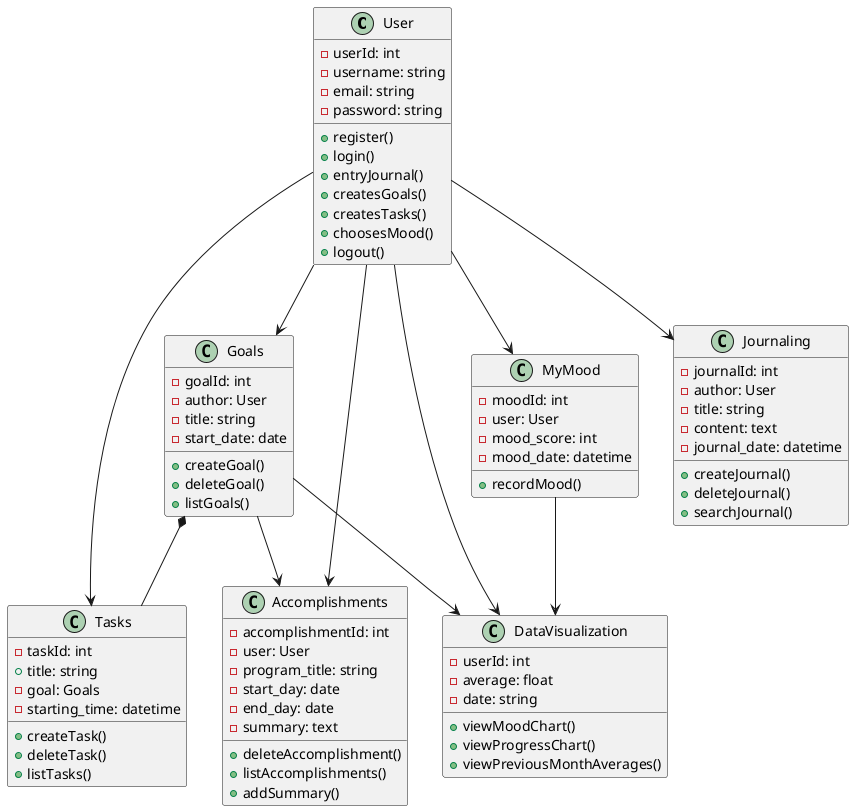 @startuml

class User {
  - userId: int
  - username: string
  - email: string
  - password: string
  + register()
  + login()
  + entryJournal()
  + createsGoals()
  + createsTasks()
  + choosesMood()
  + logout()
}

class Goals {
  - goalId: int
  - author: User
  - title: string
  - start_date: date
  + createGoal()
  + deleteGoal()
  + listGoals()
}

class Tasks {
  - taskId: int
  + title: string
  - goal: Goals
  - starting_time: datetime
  + createTask()
  + deleteTask()
  + listTasks()
}

class MyMood {
  - moodId: int
  - user: User
  - mood_score: int
  - mood_date: datetime
  + recordMood()
}

class Journaling {
  - journalId: int
  - author: User
  - title: string
  - content: text
  - journal_date: datetime
  + createJournal()
  + deleteJournal()
  + searchJournal()
}

class Accomplishments {
  - accomplishmentId: int
  - user: User
  - program_title: string
  - start_day: date
  - end_day: date
  - summary: text
  + deleteAccomplishment()
  + listAccomplishments()
  + addSummary()
}

class DataVisualization {
  - userId: int
  - average: float
  - date: string
  + viewMoodChart()
  + viewProgressChart()
  + viewPreviousMonthAverages()
}

User --> Goals
User --> Tasks
User --> MyMood
User --> Journaling
User --> Accomplishments
User --> DataVisualization

Goals *-- Tasks
Goals --> Accomplishments
Goals --> DataVisualization
MyMood --> DataVisualization

@enduml
